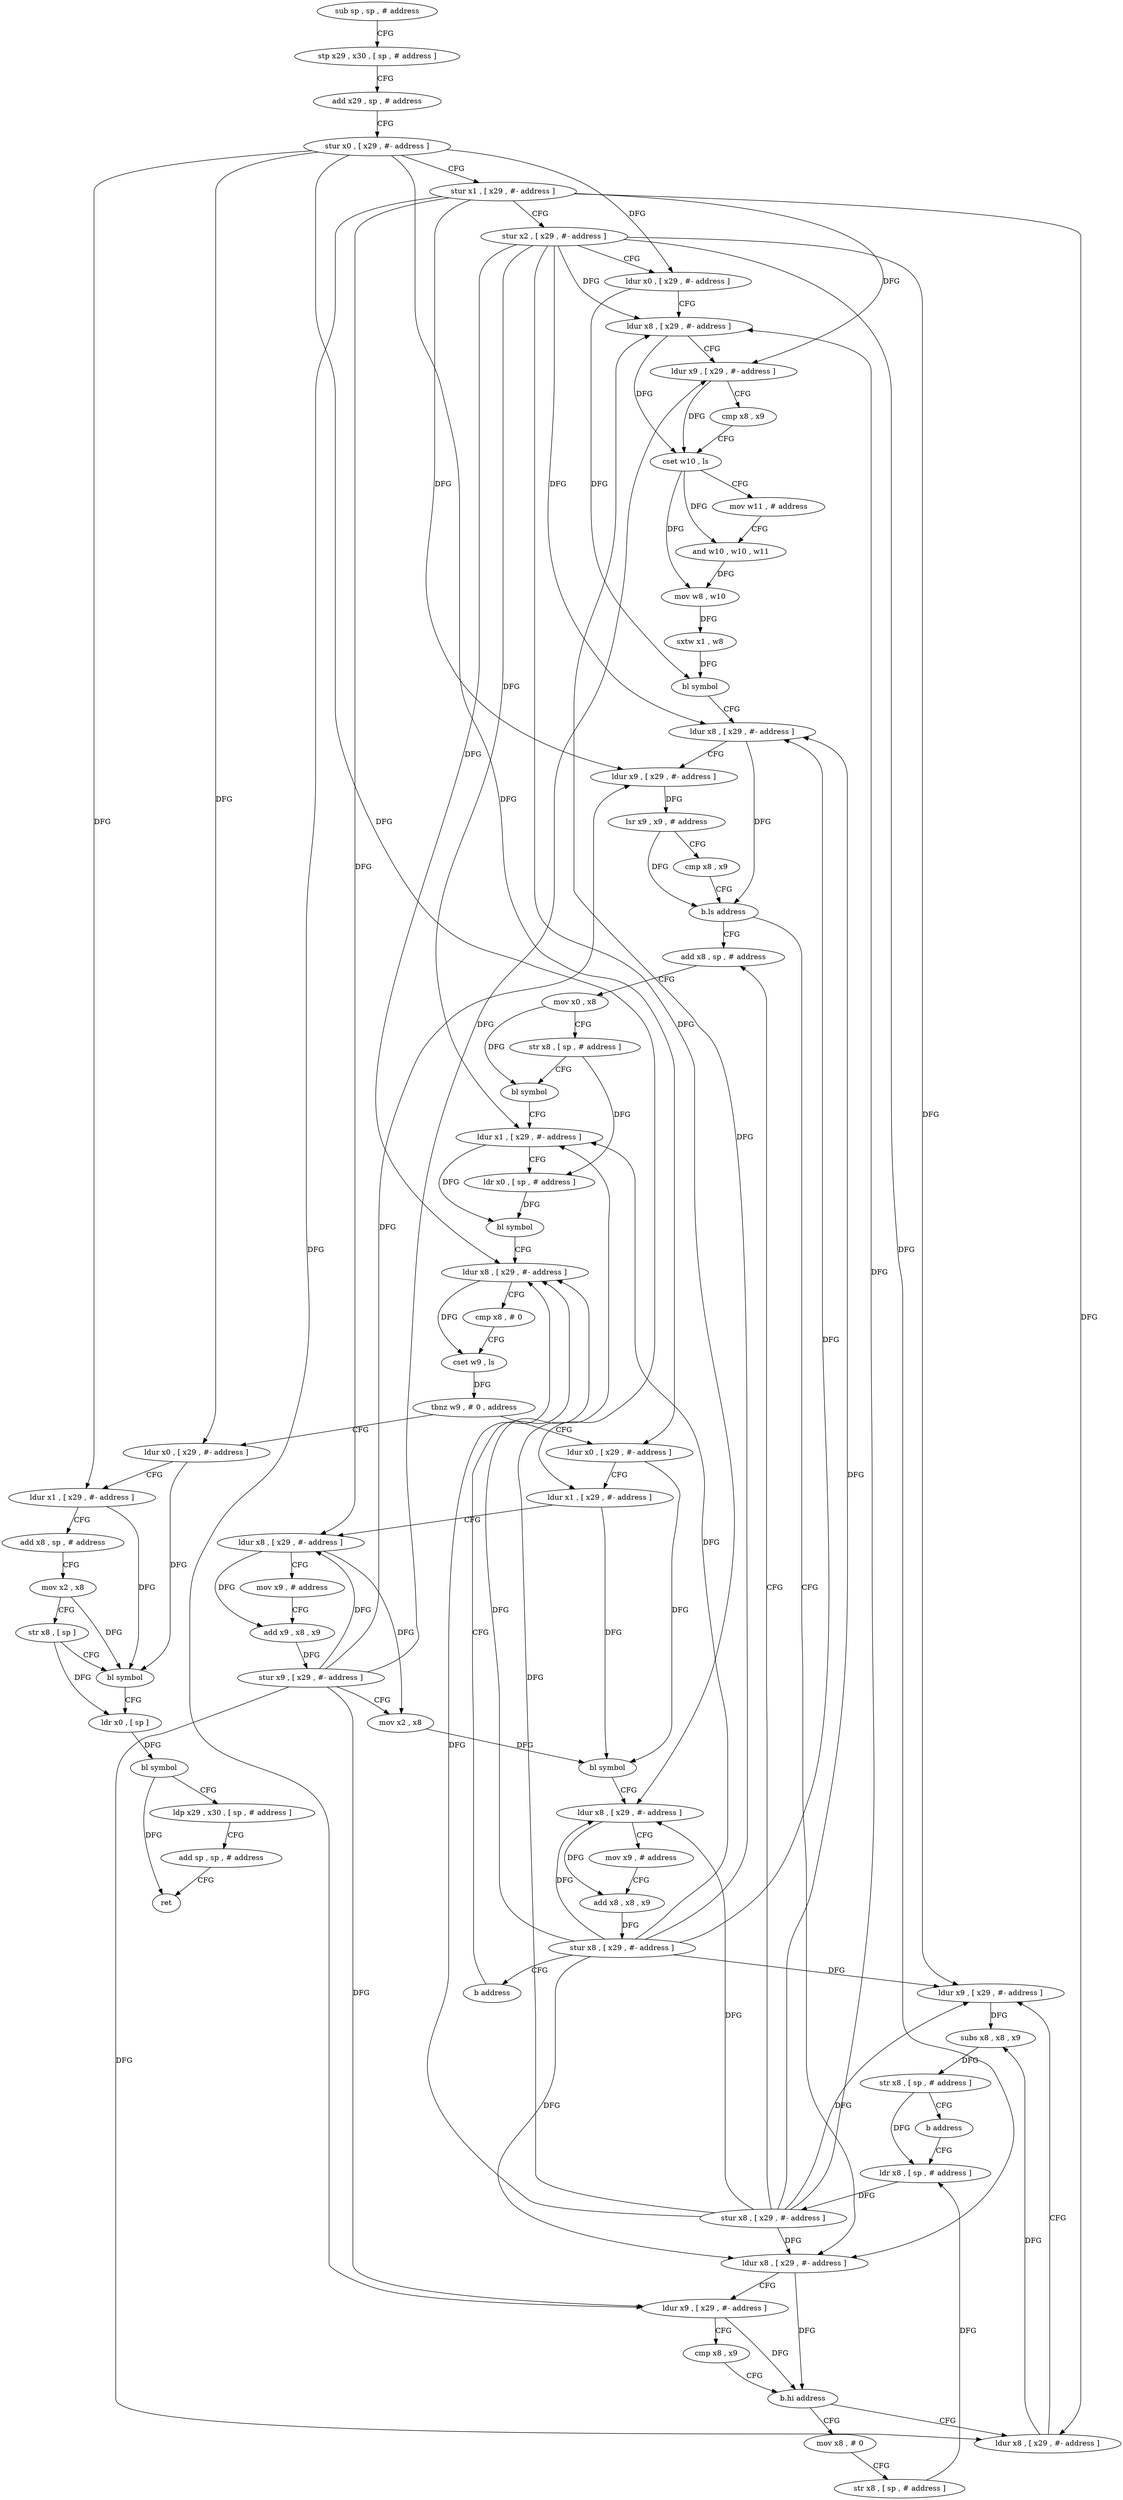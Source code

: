 digraph "func" {
"4267248" [label = "sub sp , sp , # address" ]
"4267252" [label = "stp x29 , x30 , [ sp , # address ]" ]
"4267256" [label = "add x29 , sp , # address" ]
"4267260" [label = "stur x0 , [ x29 , #- address ]" ]
"4267264" [label = "stur x1 , [ x29 , #- address ]" ]
"4267268" [label = "stur x2 , [ x29 , #- address ]" ]
"4267272" [label = "ldur x0 , [ x29 , #- address ]" ]
"4267276" [label = "ldur x8 , [ x29 , #- address ]" ]
"4267280" [label = "ldur x9 , [ x29 , #- address ]" ]
"4267284" [label = "cmp x8 , x9" ]
"4267288" [label = "cset w10 , ls" ]
"4267292" [label = "mov w11 , # address" ]
"4267296" [label = "and w10 , w10 , w11" ]
"4267300" [label = "mov w8 , w10" ]
"4267304" [label = "sxtw x1 , w8" ]
"4267308" [label = "bl symbol" ]
"4267312" [label = "ldur x8 , [ x29 , #- address ]" ]
"4267316" [label = "ldur x9 , [ x29 , #- address ]" ]
"4267320" [label = "lsr x9 , x9 , # address" ]
"4267324" [label = "cmp x8 , x9" ]
"4267328" [label = "b.ls address" ]
"4267384" [label = "add x8 , sp , # address" ]
"4267332" [label = "ldur x8 , [ x29 , #- address ]" ]
"4267388" [label = "mov x0 , x8" ]
"4267392" [label = "str x8 , [ sp , # address ]" ]
"4267396" [label = "bl symbol" ]
"4267400" [label = "ldur x1 , [ x29 , #- address ]" ]
"4267404" [label = "ldr x0 , [ sp , # address ]" ]
"4267408" [label = "bl symbol" ]
"4267412" [label = "ldur x8 , [ x29 , #- address ]" ]
"4267336" [label = "ldur x9 , [ x29 , #- address ]" ]
"4267340" [label = "cmp x8 , x9" ]
"4267344" [label = "b.hi address" ]
"4267368" [label = "mov x8 , # 0" ]
"4267348" [label = "ldur x8 , [ x29 , #- address ]" ]
"4267480" [label = "ldur x0 , [ x29 , #- address ]" ]
"4267484" [label = "ldur x1 , [ x29 , #- address ]" ]
"4267488" [label = "add x8 , sp , # address" ]
"4267492" [label = "mov x2 , x8" ]
"4267496" [label = "str x8 , [ sp ]" ]
"4267500" [label = "bl symbol" ]
"4267504" [label = "ldr x0 , [ sp ]" ]
"4267508" [label = "bl symbol" ]
"4267512" [label = "ldp x29 , x30 , [ sp , # address ]" ]
"4267516" [label = "add sp , sp , # address" ]
"4267520" [label = "ret" ]
"4267428" [label = "ldur x0 , [ x29 , #- address ]" ]
"4267432" [label = "ldur x1 , [ x29 , #- address ]" ]
"4267436" [label = "ldur x8 , [ x29 , #- address ]" ]
"4267440" [label = "mov x9 , # address" ]
"4267444" [label = "add x9 , x8 , x9" ]
"4267448" [label = "stur x9 , [ x29 , #- address ]" ]
"4267452" [label = "mov x2 , x8" ]
"4267456" [label = "bl symbol" ]
"4267460" [label = "ldur x8 , [ x29 , #- address ]" ]
"4267464" [label = "mov x9 , # address" ]
"4267468" [label = "add x8 , x8 , x9" ]
"4267472" [label = "stur x8 , [ x29 , #- address ]" ]
"4267476" [label = "b address" ]
"4267372" [label = "str x8 , [ sp , # address ]" ]
"4267376" [label = "ldr x8 , [ sp , # address ]" ]
"4267352" [label = "ldur x9 , [ x29 , #- address ]" ]
"4267356" [label = "subs x8 , x8 , x9" ]
"4267360" [label = "str x8 , [ sp , # address ]" ]
"4267364" [label = "b address" ]
"4267416" [label = "cmp x8 , # 0" ]
"4267420" [label = "cset w9 , ls" ]
"4267424" [label = "tbnz w9 , # 0 , address" ]
"4267380" [label = "stur x8 , [ x29 , #- address ]" ]
"4267248" -> "4267252" [ label = "CFG" ]
"4267252" -> "4267256" [ label = "CFG" ]
"4267256" -> "4267260" [ label = "CFG" ]
"4267260" -> "4267264" [ label = "CFG" ]
"4267260" -> "4267272" [ label = "DFG" ]
"4267260" -> "4267480" [ label = "DFG" ]
"4267260" -> "4267484" [ label = "DFG" ]
"4267260" -> "4267428" [ label = "DFG" ]
"4267260" -> "4267432" [ label = "DFG" ]
"4267264" -> "4267268" [ label = "CFG" ]
"4267264" -> "4267280" [ label = "DFG" ]
"4267264" -> "4267316" [ label = "DFG" ]
"4267264" -> "4267336" [ label = "DFG" ]
"4267264" -> "4267348" [ label = "DFG" ]
"4267264" -> "4267436" [ label = "DFG" ]
"4267268" -> "4267272" [ label = "CFG" ]
"4267268" -> "4267276" [ label = "DFG" ]
"4267268" -> "4267312" [ label = "DFG" ]
"4267268" -> "4267400" [ label = "DFG" ]
"4267268" -> "4267332" [ label = "DFG" ]
"4267268" -> "4267412" [ label = "DFG" ]
"4267268" -> "4267352" [ label = "DFG" ]
"4267268" -> "4267460" [ label = "DFG" ]
"4267272" -> "4267276" [ label = "CFG" ]
"4267272" -> "4267308" [ label = "DFG" ]
"4267276" -> "4267280" [ label = "CFG" ]
"4267276" -> "4267288" [ label = "DFG" ]
"4267280" -> "4267284" [ label = "CFG" ]
"4267280" -> "4267288" [ label = "DFG" ]
"4267284" -> "4267288" [ label = "CFG" ]
"4267288" -> "4267292" [ label = "CFG" ]
"4267288" -> "4267296" [ label = "DFG" ]
"4267288" -> "4267300" [ label = "DFG" ]
"4267292" -> "4267296" [ label = "CFG" ]
"4267296" -> "4267300" [ label = "DFG" ]
"4267300" -> "4267304" [ label = "DFG" ]
"4267304" -> "4267308" [ label = "DFG" ]
"4267308" -> "4267312" [ label = "CFG" ]
"4267312" -> "4267316" [ label = "CFG" ]
"4267312" -> "4267328" [ label = "DFG" ]
"4267316" -> "4267320" [ label = "DFG" ]
"4267320" -> "4267324" [ label = "CFG" ]
"4267320" -> "4267328" [ label = "DFG" ]
"4267324" -> "4267328" [ label = "CFG" ]
"4267328" -> "4267384" [ label = "CFG" ]
"4267328" -> "4267332" [ label = "CFG" ]
"4267384" -> "4267388" [ label = "CFG" ]
"4267332" -> "4267336" [ label = "CFG" ]
"4267332" -> "4267344" [ label = "DFG" ]
"4267388" -> "4267392" [ label = "CFG" ]
"4267388" -> "4267396" [ label = "DFG" ]
"4267392" -> "4267396" [ label = "CFG" ]
"4267392" -> "4267404" [ label = "DFG" ]
"4267396" -> "4267400" [ label = "CFG" ]
"4267400" -> "4267404" [ label = "CFG" ]
"4267400" -> "4267408" [ label = "DFG" ]
"4267404" -> "4267408" [ label = "DFG" ]
"4267408" -> "4267412" [ label = "CFG" ]
"4267412" -> "4267416" [ label = "CFG" ]
"4267412" -> "4267420" [ label = "DFG" ]
"4267336" -> "4267340" [ label = "CFG" ]
"4267336" -> "4267344" [ label = "DFG" ]
"4267340" -> "4267344" [ label = "CFG" ]
"4267344" -> "4267368" [ label = "CFG" ]
"4267344" -> "4267348" [ label = "CFG" ]
"4267368" -> "4267372" [ label = "CFG" ]
"4267348" -> "4267352" [ label = "CFG" ]
"4267348" -> "4267356" [ label = "DFG" ]
"4267480" -> "4267484" [ label = "CFG" ]
"4267480" -> "4267500" [ label = "DFG" ]
"4267484" -> "4267488" [ label = "CFG" ]
"4267484" -> "4267500" [ label = "DFG" ]
"4267488" -> "4267492" [ label = "CFG" ]
"4267492" -> "4267496" [ label = "CFG" ]
"4267492" -> "4267500" [ label = "DFG" ]
"4267496" -> "4267500" [ label = "CFG" ]
"4267496" -> "4267504" [ label = "DFG" ]
"4267500" -> "4267504" [ label = "CFG" ]
"4267504" -> "4267508" [ label = "DFG" ]
"4267508" -> "4267512" [ label = "CFG" ]
"4267508" -> "4267520" [ label = "DFG" ]
"4267512" -> "4267516" [ label = "CFG" ]
"4267516" -> "4267520" [ label = "CFG" ]
"4267428" -> "4267432" [ label = "CFG" ]
"4267428" -> "4267456" [ label = "DFG" ]
"4267432" -> "4267436" [ label = "CFG" ]
"4267432" -> "4267456" [ label = "DFG" ]
"4267436" -> "4267440" [ label = "CFG" ]
"4267436" -> "4267444" [ label = "DFG" ]
"4267436" -> "4267452" [ label = "DFG" ]
"4267440" -> "4267444" [ label = "CFG" ]
"4267444" -> "4267448" [ label = "DFG" ]
"4267448" -> "4267452" [ label = "CFG" ]
"4267448" -> "4267280" [ label = "DFG" ]
"4267448" -> "4267316" [ label = "DFG" ]
"4267448" -> "4267336" [ label = "DFG" ]
"4267448" -> "4267348" [ label = "DFG" ]
"4267448" -> "4267436" [ label = "DFG" ]
"4267452" -> "4267456" [ label = "DFG" ]
"4267456" -> "4267460" [ label = "CFG" ]
"4267460" -> "4267464" [ label = "CFG" ]
"4267460" -> "4267468" [ label = "DFG" ]
"4267464" -> "4267468" [ label = "CFG" ]
"4267468" -> "4267472" [ label = "DFG" ]
"4267472" -> "4267476" [ label = "CFG" ]
"4267472" -> "4267276" [ label = "DFG" ]
"4267472" -> "4267312" [ label = "DFG" ]
"4267472" -> "4267400" [ label = "DFG" ]
"4267472" -> "4267332" [ label = "DFG" ]
"4267472" -> "4267412" [ label = "DFG" ]
"4267472" -> "4267352" [ label = "DFG" ]
"4267472" -> "4267460" [ label = "DFG" ]
"4267476" -> "4267412" [ label = "CFG" ]
"4267372" -> "4267376" [ label = "DFG" ]
"4267376" -> "4267380" [ label = "DFG" ]
"4267352" -> "4267356" [ label = "DFG" ]
"4267356" -> "4267360" [ label = "DFG" ]
"4267360" -> "4267364" [ label = "CFG" ]
"4267360" -> "4267376" [ label = "DFG" ]
"4267364" -> "4267376" [ label = "CFG" ]
"4267416" -> "4267420" [ label = "CFG" ]
"4267420" -> "4267424" [ label = "DFG" ]
"4267424" -> "4267480" [ label = "CFG" ]
"4267424" -> "4267428" [ label = "CFG" ]
"4267380" -> "4267384" [ label = "CFG" ]
"4267380" -> "4267276" [ label = "DFG" ]
"4267380" -> "4267312" [ label = "DFG" ]
"4267380" -> "4267400" [ label = "DFG" ]
"4267380" -> "4267332" [ label = "DFG" ]
"4267380" -> "4267412" [ label = "DFG" ]
"4267380" -> "4267352" [ label = "DFG" ]
"4267380" -> "4267460" [ label = "DFG" ]
}
